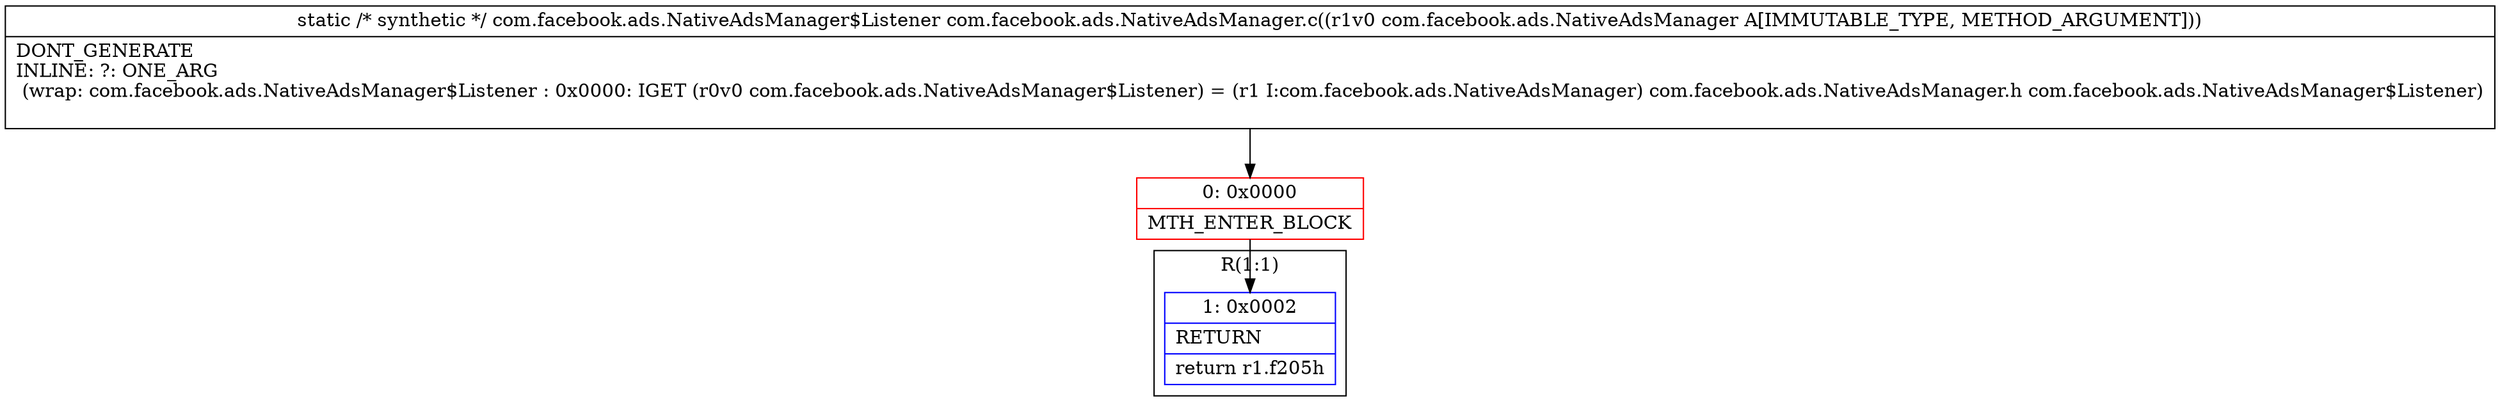 digraph "CFG forcom.facebook.ads.NativeAdsManager.c(Lcom\/facebook\/ads\/NativeAdsManager;)Lcom\/facebook\/ads\/NativeAdsManager$Listener;" {
subgraph cluster_Region_666726981 {
label = "R(1:1)";
node [shape=record,color=blue];
Node_1 [shape=record,label="{1\:\ 0x0002|RETURN\l|return r1.f205h\l}"];
}
Node_0 [shape=record,color=red,label="{0\:\ 0x0000|MTH_ENTER_BLOCK\l}"];
MethodNode[shape=record,label="{static \/* synthetic *\/ com.facebook.ads.NativeAdsManager$Listener com.facebook.ads.NativeAdsManager.c((r1v0 com.facebook.ads.NativeAdsManager A[IMMUTABLE_TYPE, METHOD_ARGUMENT]))  | DONT_GENERATE\lINLINE: ?: ONE_ARG  \l  (wrap: com.facebook.ads.NativeAdsManager$Listener : 0x0000: IGET  (r0v0 com.facebook.ads.NativeAdsManager$Listener) = (r1 I:com.facebook.ads.NativeAdsManager) com.facebook.ads.NativeAdsManager.h com.facebook.ads.NativeAdsManager$Listener)\l\l}"];
MethodNode -> Node_0;
Node_0 -> Node_1;
}

